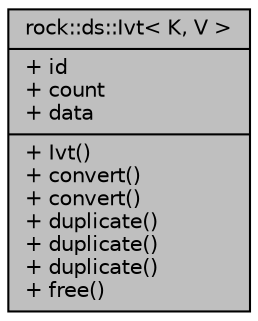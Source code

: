 digraph "rock::ds::Ivt&lt; K, V &gt;"
{
 // LATEX_PDF_SIZE
  edge [fontname="Helvetica",fontsize="10",labelfontname="Helvetica",labelfontsize="10"];
  node [fontname="Helvetica",fontsize="10",shape=record];
  Node1 [label="{rock::ds::Ivt\< K, V \>\n|+ id\l+ count\l+ data\l|+ Ivt()\l+ convert()\l+ convert()\l+ duplicate()\l+ duplicate()\l+ duplicate()\l+ free()\l}",height=0.2,width=0.4,color="black", fillcolor="grey75", style="filled", fontcolor="black",tooltip=" "];
}
